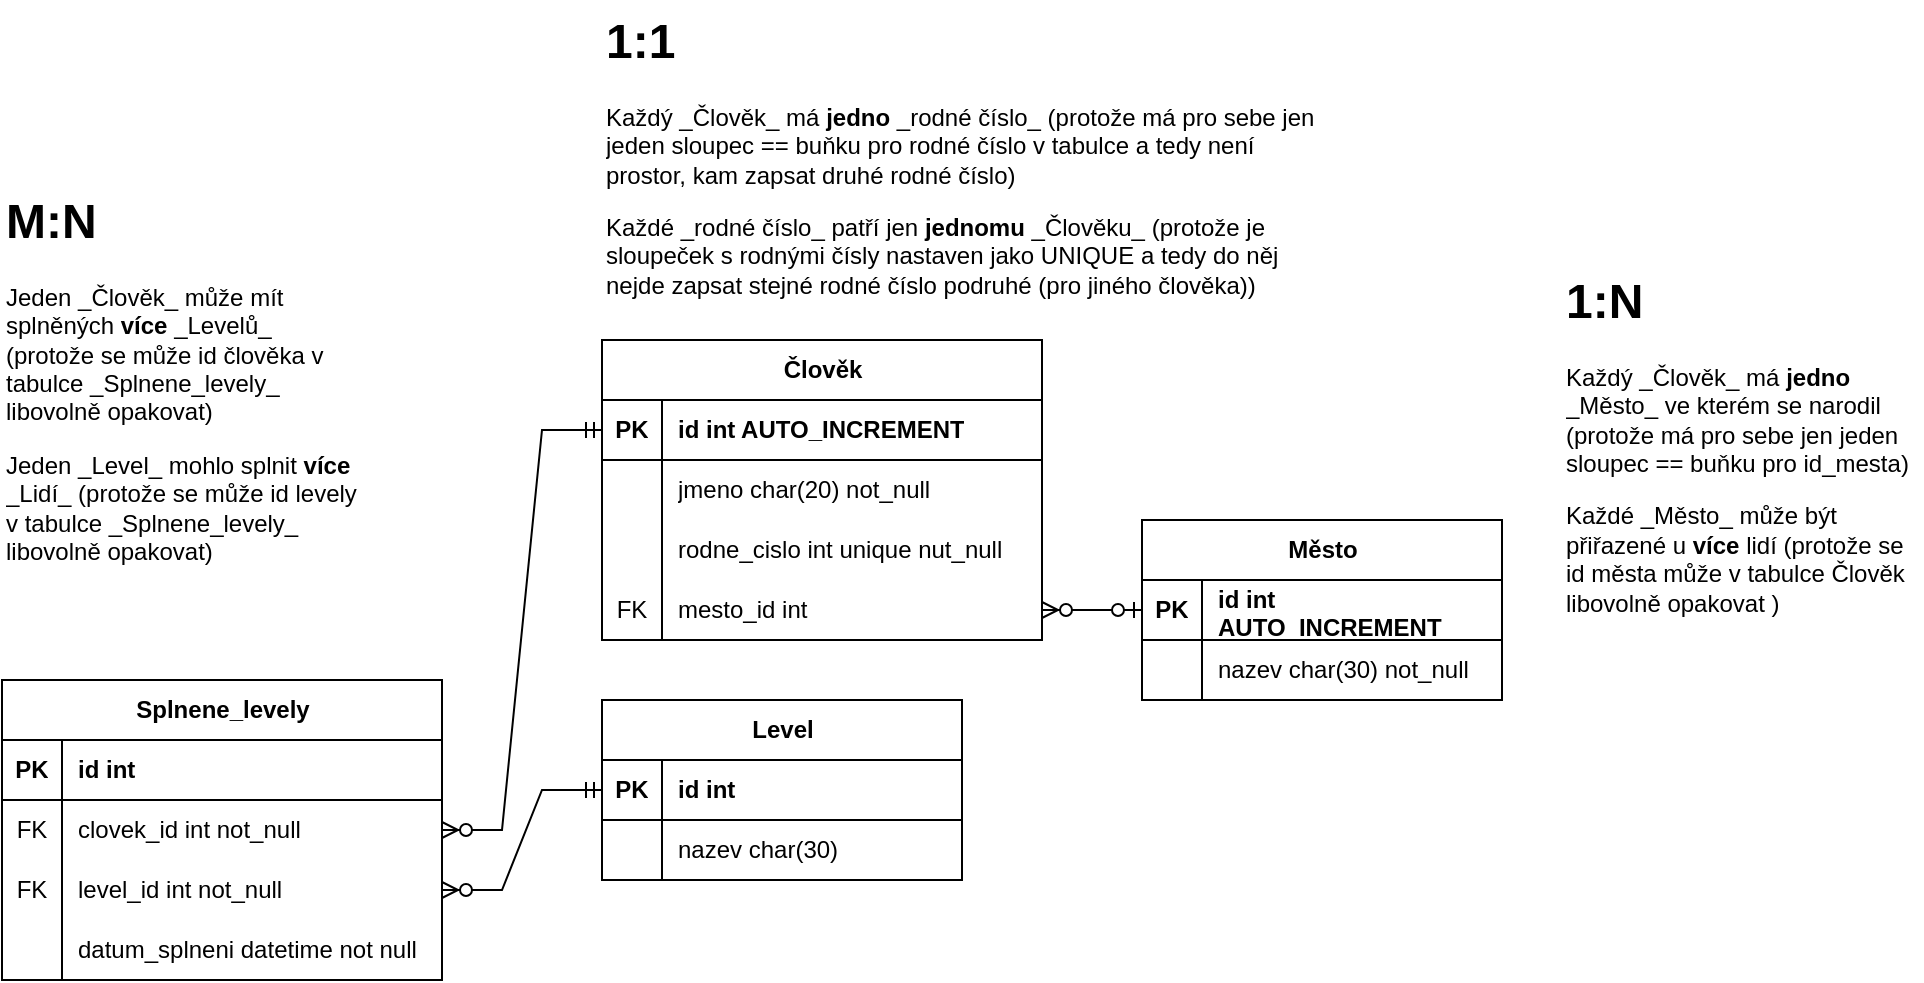<mxfile version="26.0.6">
  <diagram name="Stránka-1" id="aSOSQbbpdSIMS862eNMg">
    <mxGraphModel dx="614" dy="253" grid="1" gridSize="10" guides="1" tooltips="1" connect="1" arrows="1" fold="1" page="1" pageScale="1" pageWidth="827" pageHeight="1169" math="0" shadow="0">
      <root>
        <mxCell id="0" />
        <mxCell id="1" parent="0" />
        <mxCell id="8DunCE_f45Er8gszYQV--1" value="&lt;div&gt;Člověk&lt;/div&gt;" style="shape=table;startSize=30;container=1;collapsible=1;childLayout=tableLayout;fixedRows=1;rowLines=0;fontStyle=1;align=center;resizeLast=1;html=1;" parent="1" vertex="1">
          <mxGeometry x="440" y="180" width="220" height="150" as="geometry" />
        </mxCell>
        <mxCell id="8DunCE_f45Er8gszYQV--2" value="" style="shape=tableRow;horizontal=0;startSize=0;swimlaneHead=0;swimlaneBody=0;fillColor=none;collapsible=0;dropTarget=0;points=[[0,0.5],[1,0.5]];portConstraint=eastwest;top=0;left=0;right=0;bottom=1;" parent="8DunCE_f45Er8gszYQV--1" vertex="1">
          <mxGeometry y="30" width="220" height="30" as="geometry" />
        </mxCell>
        <mxCell id="8DunCE_f45Er8gszYQV--3" value="PK" style="shape=partialRectangle;connectable=0;fillColor=none;top=0;left=0;bottom=0;right=0;fontStyle=1;overflow=hidden;whiteSpace=wrap;html=1;" parent="8DunCE_f45Er8gszYQV--2" vertex="1">
          <mxGeometry width="30" height="30" as="geometry">
            <mxRectangle width="30" height="30" as="alternateBounds" />
          </mxGeometry>
        </mxCell>
        <mxCell id="8DunCE_f45Er8gszYQV--4" value="id int AUTO_INCREMENT" style="shape=partialRectangle;connectable=0;fillColor=none;top=0;left=0;bottom=0;right=0;align=left;spacingLeft=6;fontStyle=1;overflow=hidden;whiteSpace=wrap;html=1;" parent="8DunCE_f45Er8gszYQV--2" vertex="1">
          <mxGeometry x="30" width="190" height="30" as="geometry">
            <mxRectangle width="190" height="30" as="alternateBounds" />
          </mxGeometry>
        </mxCell>
        <mxCell id="8DunCE_f45Er8gszYQV--5" value="" style="shape=tableRow;horizontal=0;startSize=0;swimlaneHead=0;swimlaneBody=0;fillColor=none;collapsible=0;dropTarget=0;points=[[0,0.5],[1,0.5]];portConstraint=eastwest;top=0;left=0;right=0;bottom=0;" parent="8DunCE_f45Er8gszYQV--1" vertex="1">
          <mxGeometry y="60" width="220" height="30" as="geometry" />
        </mxCell>
        <mxCell id="8DunCE_f45Er8gszYQV--6" value="" style="shape=partialRectangle;connectable=0;fillColor=none;top=0;left=0;bottom=0;right=0;editable=1;overflow=hidden;whiteSpace=wrap;html=1;" parent="8DunCE_f45Er8gszYQV--5" vertex="1">
          <mxGeometry width="30" height="30" as="geometry">
            <mxRectangle width="30" height="30" as="alternateBounds" />
          </mxGeometry>
        </mxCell>
        <mxCell id="8DunCE_f45Er8gszYQV--7" value="&lt;div&gt;jmeno char(20) not_null&lt;br&gt;&lt;/div&gt;" style="shape=partialRectangle;connectable=0;fillColor=none;top=0;left=0;bottom=0;right=0;align=left;spacingLeft=6;overflow=hidden;whiteSpace=wrap;html=1;" parent="8DunCE_f45Er8gszYQV--5" vertex="1">
          <mxGeometry x="30" width="190" height="30" as="geometry">
            <mxRectangle width="190" height="30" as="alternateBounds" />
          </mxGeometry>
        </mxCell>
        <mxCell id="8DunCE_f45Er8gszYQV--8" value="" style="shape=tableRow;horizontal=0;startSize=0;swimlaneHead=0;swimlaneBody=0;fillColor=none;collapsible=0;dropTarget=0;points=[[0,0.5],[1,0.5]];portConstraint=eastwest;top=0;left=0;right=0;bottom=0;" parent="8DunCE_f45Er8gszYQV--1" vertex="1">
          <mxGeometry y="90" width="220" height="30" as="geometry" />
        </mxCell>
        <mxCell id="8DunCE_f45Er8gszYQV--9" value="" style="shape=partialRectangle;connectable=0;fillColor=none;top=0;left=0;bottom=0;right=0;editable=1;overflow=hidden;whiteSpace=wrap;html=1;" parent="8DunCE_f45Er8gszYQV--8" vertex="1">
          <mxGeometry width="30" height="30" as="geometry">
            <mxRectangle width="30" height="30" as="alternateBounds" />
          </mxGeometry>
        </mxCell>
        <mxCell id="8DunCE_f45Er8gszYQV--10" value="&lt;div&gt;rodne_cislo int unique nut_null&lt;br&gt;&lt;/div&gt;" style="shape=partialRectangle;connectable=0;fillColor=none;top=0;left=0;bottom=0;right=0;align=left;spacingLeft=6;overflow=hidden;whiteSpace=wrap;html=1;" parent="8DunCE_f45Er8gszYQV--8" vertex="1">
          <mxGeometry x="30" width="190" height="30" as="geometry">
            <mxRectangle width="190" height="30" as="alternateBounds" />
          </mxGeometry>
        </mxCell>
        <mxCell id="8DunCE_f45Er8gszYQV--25" style="shape=tableRow;horizontal=0;startSize=0;swimlaneHead=0;swimlaneBody=0;fillColor=none;collapsible=0;dropTarget=0;points=[[0,0.5],[1,0.5]];portConstraint=eastwest;top=0;left=0;right=0;bottom=0;" parent="8DunCE_f45Er8gszYQV--1" vertex="1">
          <mxGeometry y="120" width="220" height="30" as="geometry" />
        </mxCell>
        <mxCell id="8DunCE_f45Er8gszYQV--26" value="FK" style="shape=partialRectangle;connectable=0;fillColor=none;top=0;left=0;bottom=0;right=0;editable=1;overflow=hidden;whiteSpace=wrap;html=1;" parent="8DunCE_f45Er8gszYQV--25" vertex="1">
          <mxGeometry width="30" height="30" as="geometry">
            <mxRectangle width="30" height="30" as="alternateBounds" />
          </mxGeometry>
        </mxCell>
        <mxCell id="8DunCE_f45Er8gszYQV--27" value="mesto_id int" style="shape=partialRectangle;connectable=0;fillColor=none;top=0;left=0;bottom=0;right=0;align=left;spacingLeft=6;overflow=hidden;whiteSpace=wrap;html=1;" parent="8DunCE_f45Er8gszYQV--25" vertex="1">
          <mxGeometry x="30" width="190" height="30" as="geometry">
            <mxRectangle width="190" height="30" as="alternateBounds" />
          </mxGeometry>
        </mxCell>
        <mxCell id="8DunCE_f45Er8gszYQV--14" value="&lt;h1 style=&quot;margin-top: 0px;&quot;&gt;1:1&lt;/h1&gt;&lt;p&gt;Každý _Člověk_ má &lt;b&gt;jedno &lt;/b&gt;_rodné číslo_ (protože má pro sebe jen jeden sloupec == buňku pro rodné číslo v tabulce a tedy není prostor, kam zapsat druhé rodné číslo)&lt;/p&gt;&lt;p&gt;Každé _rodné číslo_ patří jen &lt;b&gt;jednomu &lt;/b&gt;_Člověku_ (protože je sloupeček s rodnými čísly nastaven jako UNIQUE a tedy do něj nejde zapsat stejné rodné číslo podruhé (pro jiného člověka)) &lt;/p&gt;" style="text;html=1;whiteSpace=wrap;overflow=hidden;rounded=0;" parent="1" vertex="1">
          <mxGeometry x="440" y="10" width="360" height="150" as="geometry" />
        </mxCell>
        <mxCell id="8DunCE_f45Er8gszYQV--15" value="Město" style="shape=table;startSize=30;container=1;collapsible=1;childLayout=tableLayout;fixedRows=1;rowLines=0;fontStyle=1;align=center;resizeLast=1;html=1;" parent="1" vertex="1">
          <mxGeometry x="710" y="270" width="180" height="90" as="geometry" />
        </mxCell>
        <mxCell id="8DunCE_f45Er8gszYQV--16" value="" style="shape=tableRow;horizontal=0;startSize=0;swimlaneHead=0;swimlaneBody=0;fillColor=none;collapsible=0;dropTarget=0;points=[[0,0.5],[1,0.5]];portConstraint=eastwest;top=0;left=0;right=0;bottom=1;" parent="8DunCE_f45Er8gszYQV--15" vertex="1">
          <mxGeometry y="30" width="180" height="30" as="geometry" />
        </mxCell>
        <mxCell id="8DunCE_f45Er8gszYQV--17" value="PK" style="shape=partialRectangle;connectable=0;fillColor=none;top=0;left=0;bottom=0;right=0;fontStyle=1;overflow=hidden;whiteSpace=wrap;html=1;" parent="8DunCE_f45Er8gszYQV--16" vertex="1">
          <mxGeometry width="30" height="30" as="geometry">
            <mxRectangle width="30" height="30" as="alternateBounds" />
          </mxGeometry>
        </mxCell>
        <mxCell id="8DunCE_f45Er8gszYQV--18" value="id int AUTO_INCREMENT" style="shape=partialRectangle;connectable=0;fillColor=none;top=0;left=0;bottom=0;right=0;align=left;spacingLeft=6;fontStyle=1;overflow=hidden;whiteSpace=wrap;html=1;" parent="8DunCE_f45Er8gszYQV--16" vertex="1">
          <mxGeometry x="30" width="150" height="30" as="geometry">
            <mxRectangle width="150" height="30" as="alternateBounds" />
          </mxGeometry>
        </mxCell>
        <mxCell id="8DunCE_f45Er8gszYQV--22" value="" style="shape=tableRow;horizontal=0;startSize=0;swimlaneHead=0;swimlaneBody=0;fillColor=none;collapsible=0;dropTarget=0;points=[[0,0.5],[1,0.5]];portConstraint=eastwest;top=0;left=0;right=0;bottom=0;" parent="8DunCE_f45Er8gszYQV--15" vertex="1">
          <mxGeometry y="60" width="180" height="30" as="geometry" />
        </mxCell>
        <mxCell id="8DunCE_f45Er8gszYQV--23" value="" style="shape=partialRectangle;connectable=0;fillColor=none;top=0;left=0;bottom=0;right=0;editable=1;overflow=hidden;whiteSpace=wrap;html=1;" parent="8DunCE_f45Er8gszYQV--22" vertex="1">
          <mxGeometry width="30" height="30" as="geometry">
            <mxRectangle width="30" height="30" as="alternateBounds" />
          </mxGeometry>
        </mxCell>
        <mxCell id="8DunCE_f45Er8gszYQV--24" value="nazev char(30) not_null" style="shape=partialRectangle;connectable=0;fillColor=none;top=0;left=0;bottom=0;right=0;align=left;spacingLeft=6;overflow=hidden;whiteSpace=wrap;html=1;" parent="8DunCE_f45Er8gszYQV--22" vertex="1">
          <mxGeometry x="30" width="150" height="30" as="geometry">
            <mxRectangle width="150" height="30" as="alternateBounds" />
          </mxGeometry>
        </mxCell>
        <mxCell id="8DunCE_f45Er8gszYQV--28" value="" style="edgeStyle=entityRelationEdgeStyle;fontSize=12;html=1;endArrow=ERzeroToMany;startArrow=ERzeroToOne;rounded=0;" parent="1" source="8DunCE_f45Er8gszYQV--16" target="8DunCE_f45Er8gszYQV--25" edge="1">
          <mxGeometry width="100" height="100" relative="1" as="geometry">
            <mxPoint x="460" y="210" as="sourcePoint" />
            <mxPoint x="560" y="110" as="targetPoint" />
          </mxGeometry>
        </mxCell>
        <mxCell id="8DunCE_f45Er8gszYQV--29" value="Level" style="shape=table;startSize=30;container=1;collapsible=1;childLayout=tableLayout;fixedRows=1;rowLines=0;fontStyle=1;align=center;resizeLast=1;html=1;" parent="1" vertex="1">
          <mxGeometry x="440" y="360" width="180" height="90" as="geometry" />
        </mxCell>
        <mxCell id="8DunCE_f45Er8gszYQV--30" value="" style="shape=tableRow;horizontal=0;startSize=0;swimlaneHead=0;swimlaneBody=0;fillColor=none;collapsible=0;dropTarget=0;points=[[0,0.5],[1,0.5]];portConstraint=eastwest;top=0;left=0;right=0;bottom=1;" parent="8DunCE_f45Er8gszYQV--29" vertex="1">
          <mxGeometry y="30" width="180" height="30" as="geometry" />
        </mxCell>
        <mxCell id="8DunCE_f45Er8gszYQV--31" value="PK" style="shape=partialRectangle;connectable=0;fillColor=none;top=0;left=0;bottom=0;right=0;fontStyle=1;overflow=hidden;whiteSpace=wrap;html=1;" parent="8DunCE_f45Er8gszYQV--30" vertex="1">
          <mxGeometry width="30" height="30" as="geometry">
            <mxRectangle width="30" height="30" as="alternateBounds" />
          </mxGeometry>
        </mxCell>
        <mxCell id="8DunCE_f45Er8gszYQV--32" value="id int" style="shape=partialRectangle;connectable=0;fillColor=none;top=0;left=0;bottom=0;right=0;align=left;spacingLeft=6;fontStyle=1;overflow=hidden;whiteSpace=wrap;html=1;" parent="8DunCE_f45Er8gszYQV--30" vertex="1">
          <mxGeometry x="30" width="150" height="30" as="geometry">
            <mxRectangle width="150" height="30" as="alternateBounds" />
          </mxGeometry>
        </mxCell>
        <mxCell id="8DunCE_f45Er8gszYQV--33" value="" style="shape=tableRow;horizontal=0;startSize=0;swimlaneHead=0;swimlaneBody=0;fillColor=none;collapsible=0;dropTarget=0;points=[[0,0.5],[1,0.5]];portConstraint=eastwest;top=0;left=0;right=0;bottom=0;" parent="8DunCE_f45Er8gszYQV--29" vertex="1">
          <mxGeometry y="60" width="180" height="30" as="geometry" />
        </mxCell>
        <mxCell id="8DunCE_f45Er8gszYQV--34" value="" style="shape=partialRectangle;connectable=0;fillColor=none;top=0;left=0;bottom=0;right=0;editable=1;overflow=hidden;whiteSpace=wrap;html=1;" parent="8DunCE_f45Er8gszYQV--33" vertex="1">
          <mxGeometry width="30" height="30" as="geometry">
            <mxRectangle width="30" height="30" as="alternateBounds" />
          </mxGeometry>
        </mxCell>
        <mxCell id="8DunCE_f45Er8gszYQV--35" value="&lt;div&gt;nazev char(30)&lt;br&gt;&lt;/div&gt;" style="shape=partialRectangle;connectable=0;fillColor=none;top=0;left=0;bottom=0;right=0;align=left;spacingLeft=6;overflow=hidden;whiteSpace=wrap;html=1;" parent="8DunCE_f45Er8gszYQV--33" vertex="1">
          <mxGeometry x="30" width="150" height="30" as="geometry">
            <mxRectangle width="150" height="30" as="alternateBounds" />
          </mxGeometry>
        </mxCell>
        <mxCell id="8DunCE_f45Er8gszYQV--36" value="Splnene_levely" style="shape=table;startSize=30;container=1;collapsible=1;childLayout=tableLayout;fixedRows=1;rowLines=0;fontStyle=1;align=center;resizeLast=1;html=1;" parent="1" vertex="1">
          <mxGeometry x="140" y="350" width="220" height="150" as="geometry" />
        </mxCell>
        <mxCell id="8DunCE_f45Er8gszYQV--37" value="" style="shape=tableRow;horizontal=0;startSize=0;swimlaneHead=0;swimlaneBody=0;fillColor=none;collapsible=0;dropTarget=0;points=[[0,0.5],[1,0.5]];portConstraint=eastwest;top=0;left=0;right=0;bottom=1;" parent="8DunCE_f45Er8gszYQV--36" vertex="1">
          <mxGeometry y="30" width="220" height="30" as="geometry" />
        </mxCell>
        <mxCell id="8DunCE_f45Er8gszYQV--38" value="PK" style="shape=partialRectangle;connectable=0;fillColor=none;top=0;left=0;bottom=0;right=0;fontStyle=1;overflow=hidden;whiteSpace=wrap;html=1;" parent="8DunCE_f45Er8gszYQV--37" vertex="1">
          <mxGeometry width="30" height="30" as="geometry">
            <mxRectangle width="30" height="30" as="alternateBounds" />
          </mxGeometry>
        </mxCell>
        <mxCell id="8DunCE_f45Er8gszYQV--39" value="id int" style="shape=partialRectangle;connectable=0;fillColor=none;top=0;left=0;bottom=0;right=0;align=left;spacingLeft=6;fontStyle=1;overflow=hidden;whiteSpace=wrap;html=1;" parent="8DunCE_f45Er8gszYQV--37" vertex="1">
          <mxGeometry x="30" width="190" height="30" as="geometry">
            <mxRectangle width="190" height="30" as="alternateBounds" />
          </mxGeometry>
        </mxCell>
        <mxCell id="8DunCE_f45Er8gszYQV--40" value="" style="shape=tableRow;horizontal=0;startSize=0;swimlaneHead=0;swimlaneBody=0;fillColor=none;collapsible=0;dropTarget=0;points=[[0,0.5],[1,0.5]];portConstraint=eastwest;top=0;left=0;right=0;bottom=0;" parent="8DunCE_f45Er8gszYQV--36" vertex="1">
          <mxGeometry y="60" width="220" height="30" as="geometry" />
        </mxCell>
        <mxCell id="8DunCE_f45Er8gszYQV--41" value="FK" style="shape=partialRectangle;connectable=0;fillColor=none;top=0;left=0;bottom=0;right=0;editable=1;overflow=hidden;whiteSpace=wrap;html=1;" parent="8DunCE_f45Er8gszYQV--40" vertex="1">
          <mxGeometry width="30" height="30" as="geometry">
            <mxRectangle width="30" height="30" as="alternateBounds" />
          </mxGeometry>
        </mxCell>
        <mxCell id="8DunCE_f45Er8gszYQV--42" value="clovek_id int not_null" style="shape=partialRectangle;connectable=0;fillColor=none;top=0;left=0;bottom=0;right=0;align=left;spacingLeft=6;overflow=hidden;whiteSpace=wrap;html=1;" parent="8DunCE_f45Er8gszYQV--40" vertex="1">
          <mxGeometry x="30" width="190" height="30" as="geometry">
            <mxRectangle width="190" height="30" as="alternateBounds" />
          </mxGeometry>
        </mxCell>
        <mxCell id="8DunCE_f45Er8gszYQV--43" value="" style="shape=tableRow;horizontal=0;startSize=0;swimlaneHead=0;swimlaneBody=0;fillColor=none;collapsible=0;dropTarget=0;points=[[0,0.5],[1,0.5]];portConstraint=eastwest;top=0;left=0;right=0;bottom=0;" parent="8DunCE_f45Er8gszYQV--36" vertex="1">
          <mxGeometry y="90" width="220" height="30" as="geometry" />
        </mxCell>
        <mxCell id="8DunCE_f45Er8gszYQV--44" value="FK" style="shape=partialRectangle;connectable=0;fillColor=none;top=0;left=0;bottom=0;right=0;editable=1;overflow=hidden;whiteSpace=wrap;html=1;" parent="8DunCE_f45Er8gszYQV--43" vertex="1">
          <mxGeometry width="30" height="30" as="geometry">
            <mxRectangle width="30" height="30" as="alternateBounds" />
          </mxGeometry>
        </mxCell>
        <mxCell id="8DunCE_f45Er8gszYQV--45" value="level_id int not_null" style="shape=partialRectangle;connectable=0;fillColor=none;top=0;left=0;bottom=0;right=0;align=left;spacingLeft=6;overflow=hidden;whiteSpace=wrap;html=1;" parent="8DunCE_f45Er8gszYQV--43" vertex="1">
          <mxGeometry x="30" width="190" height="30" as="geometry">
            <mxRectangle width="190" height="30" as="alternateBounds" />
          </mxGeometry>
        </mxCell>
        <mxCell id="8DunCE_f45Er8gszYQV--46" value="" style="shape=tableRow;horizontal=0;startSize=0;swimlaneHead=0;swimlaneBody=0;fillColor=none;collapsible=0;dropTarget=0;points=[[0,0.5],[1,0.5]];portConstraint=eastwest;top=0;left=0;right=0;bottom=0;" parent="8DunCE_f45Er8gszYQV--36" vertex="1">
          <mxGeometry y="120" width="220" height="30" as="geometry" />
        </mxCell>
        <mxCell id="8DunCE_f45Er8gszYQV--47" value="" style="shape=partialRectangle;connectable=0;fillColor=none;top=0;left=0;bottom=0;right=0;editable=1;overflow=hidden;whiteSpace=wrap;html=1;" parent="8DunCE_f45Er8gszYQV--46" vertex="1">
          <mxGeometry width="30" height="30" as="geometry">
            <mxRectangle width="30" height="30" as="alternateBounds" />
          </mxGeometry>
        </mxCell>
        <mxCell id="8DunCE_f45Er8gszYQV--48" value="datum_splneni datetime not null" style="shape=partialRectangle;connectable=0;fillColor=none;top=0;left=0;bottom=0;right=0;align=left;spacingLeft=6;overflow=hidden;whiteSpace=wrap;html=1;" parent="8DunCE_f45Er8gszYQV--46" vertex="1">
          <mxGeometry x="30" width="190" height="30" as="geometry">
            <mxRectangle width="190" height="30" as="alternateBounds" />
          </mxGeometry>
        </mxCell>
        <mxCell id="8DunCE_f45Er8gszYQV--49" value="" style="edgeStyle=entityRelationEdgeStyle;fontSize=12;html=1;endArrow=ERzeroToMany;startArrow=ERmandOne;rounded=0;" parent="1" source="8DunCE_f45Er8gszYQV--30" target="8DunCE_f45Er8gszYQV--43" edge="1">
          <mxGeometry width="100" height="100" relative="1" as="geometry">
            <mxPoint x="230" y="390" as="sourcePoint" />
            <mxPoint x="330" y="290" as="targetPoint" />
          </mxGeometry>
        </mxCell>
        <mxCell id="8DunCE_f45Er8gszYQV--53" value="" style="edgeStyle=entityRelationEdgeStyle;fontSize=12;html=1;endArrow=ERzeroToMany;startArrow=ERmandOne;rounded=0;" parent="1" source="8DunCE_f45Er8gszYQV--2" target="8DunCE_f45Er8gszYQV--40" edge="1">
          <mxGeometry width="100" height="100" relative="1" as="geometry">
            <mxPoint x="230" y="390" as="sourcePoint" />
            <mxPoint x="330" y="290" as="targetPoint" />
            <Array as="points">
              <mxPoint x="80" y="340" />
              <mxPoint x="60" y="350" />
              <mxPoint x="110" y="340" />
              <mxPoint x="170" y="320" />
              <mxPoint x="150" y="420" />
              <mxPoint x="150" y="420" />
            </Array>
          </mxGeometry>
        </mxCell>
        <mxCell id="8DunCE_f45Er8gszYQV--54" value="&lt;h1 style=&quot;margin-top: 0px;&quot;&gt;1:N&lt;/h1&gt;&lt;p&gt;Každý _Člověk_ má &lt;b&gt;jedno&lt;/b&gt; _Město_ ve kterém se narodil (protože má pro sebe jen jeden sloupec == buňku pro id_mesta)&lt;/p&gt;&lt;p&gt;Každé _Město_ může být přiřazené u &lt;b&gt;více &lt;/b&gt;lidí (protože se id města může v tabulce Člověk libovolně opakovat )&lt;br&gt;&lt;/p&gt;" style="text;html=1;whiteSpace=wrap;overflow=hidden;rounded=0;" parent="1" vertex="1">
          <mxGeometry x="920" y="140" width="180" height="190" as="geometry" />
        </mxCell>
        <mxCell id="8DunCE_f45Er8gszYQV--55" value="&lt;h1 style=&quot;margin-top: 0px;&quot;&gt;M:N&lt;/h1&gt;&lt;p&gt;Jeden _Člověk_ může mít splněných &lt;b&gt;více &lt;/b&gt;_Levelů_ (protože se může id člověka v tabulce _Splnene_levely_ libovolně opakovat)&lt;/p&gt;&lt;p&gt;Jeden _Level_ mohlo splnit &lt;b&gt;více&lt;/b&gt; _Lidí_ (protože se může id levely v tabulce _Splnene_levely_ libovolně opakovat)&lt;br&gt;&lt;/p&gt;" style="text;html=1;whiteSpace=wrap;overflow=hidden;rounded=0;" parent="1" vertex="1">
          <mxGeometry x="140" y="100" width="180" height="210" as="geometry" />
        </mxCell>
      </root>
    </mxGraphModel>
  </diagram>
</mxfile>
